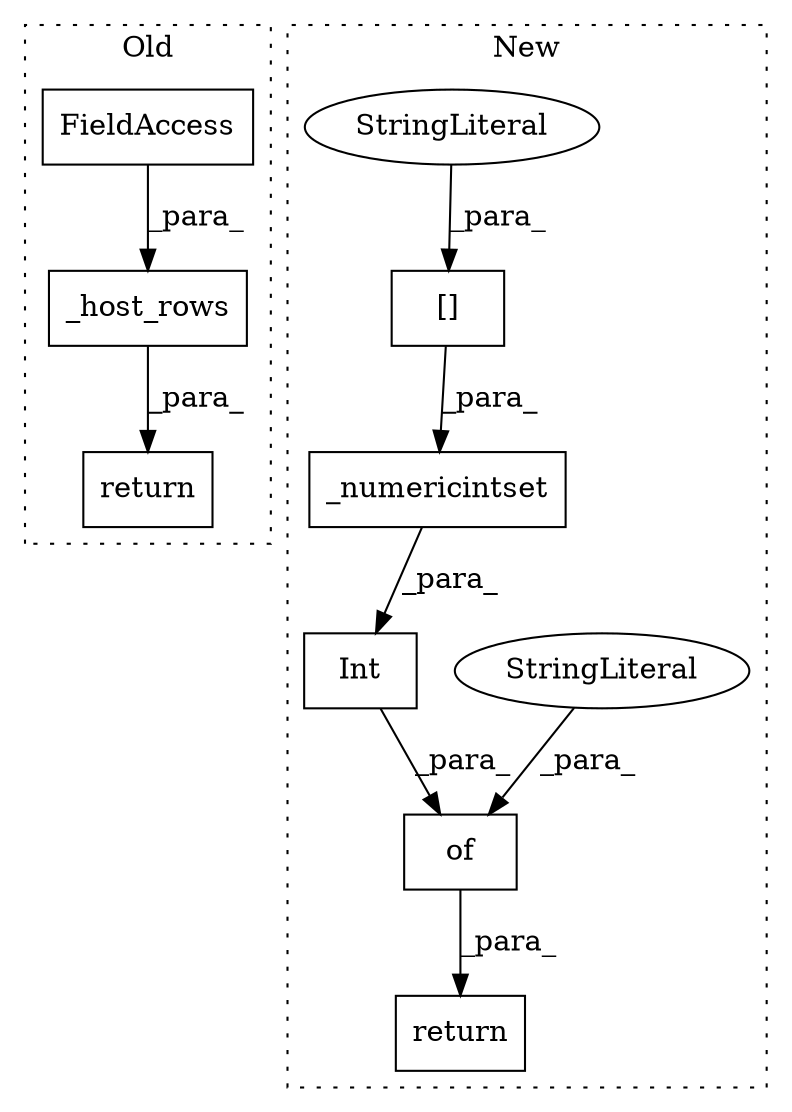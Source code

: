 digraph G {
subgraph cluster0 {
1 [label="_host_rows" a="32" s="20632,20663" l="11,1" shape="box"];
4 [label="FieldAccess" a="22" s="20650" l="13" shape="box"];
7 [label="return" a="41" s="20620" l="7" shape="box"];
label = "Old";
style="dotted";
}
subgraph cluster1 {
2 [label="_numericintset" a="32" s="8509,8541" l="15,1" shape="box"];
3 [label="Int" a="32" s="8495,8543" l="4,1" shape="box"];
5 [label="of" a="32" s="8471,8544" l="3,1" shape="box"];
6 [label="StringLiteral" a="45" s="8474" l="20" shape="ellipse"];
8 [label="return" a="41" s="8460" l="7" shape="box"];
9 [label="[]" a="2" s="8524,8540" l="7,1" shape="box"];
10 [label="StringLiteral" a="45" s="8531" l="9" shape="ellipse"];
label = "New";
style="dotted";
}
1 -> 7 [label="_para_"];
2 -> 3 [label="_para_"];
3 -> 5 [label="_para_"];
4 -> 1 [label="_para_"];
5 -> 8 [label="_para_"];
6 -> 5 [label="_para_"];
9 -> 2 [label="_para_"];
10 -> 9 [label="_para_"];
}
